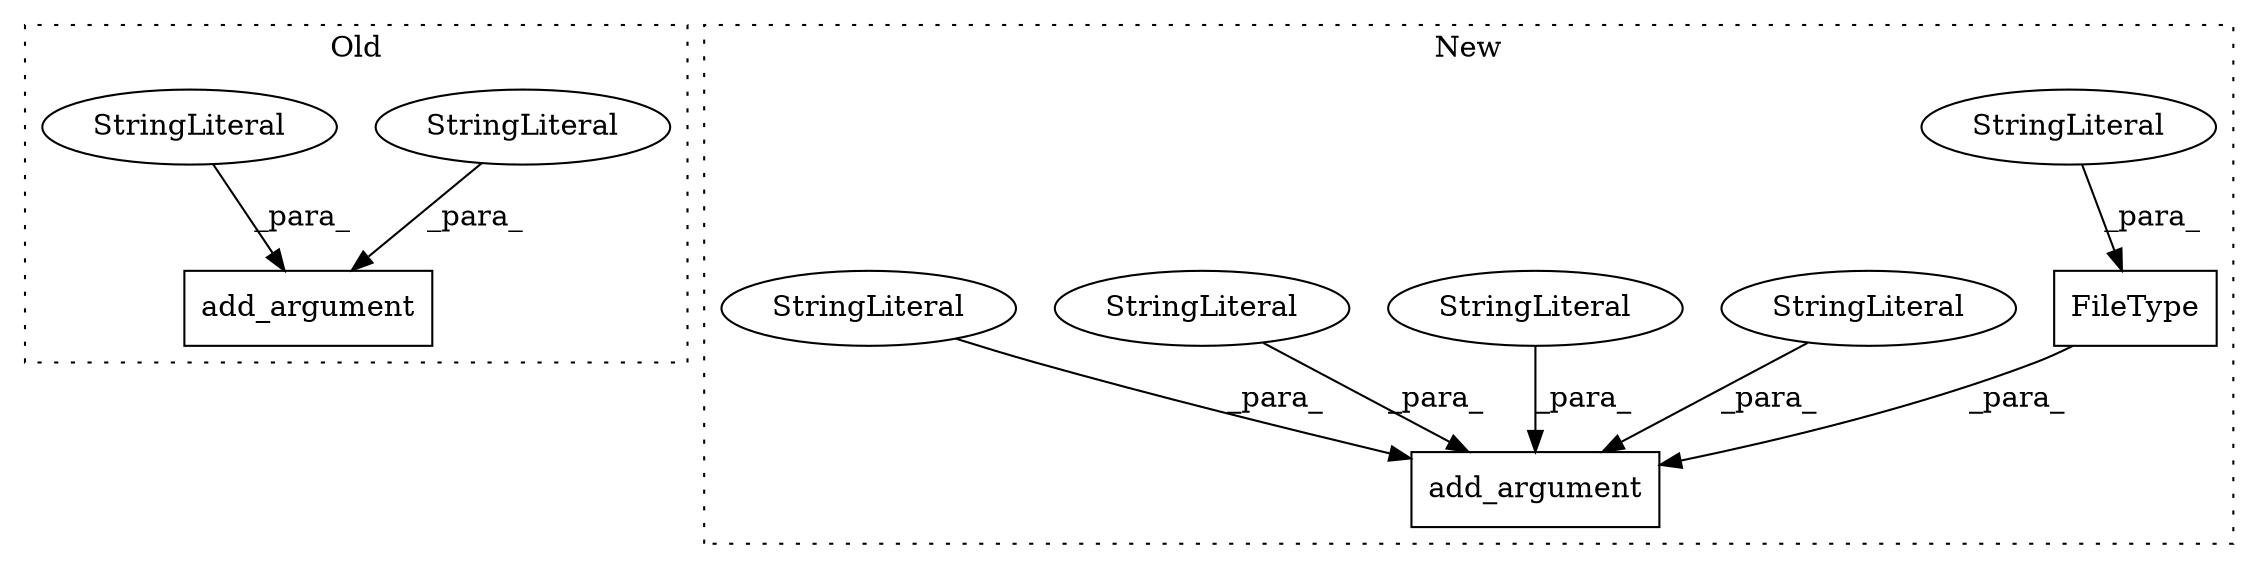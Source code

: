 digraph G {
subgraph cluster0 {
1 [label="add_argument" a="32" s="1623,2431" l="13,1" shape="box"];
6 [label="StringLiteral" a="45" s="1657" l="774" shape="ellipse"];
10 [label="StringLiteral" a="45" s="1636" l="20" shape="ellipse"];
label = "Old";
style="dotted";
}
subgraph cluster1 {
2 [label="FileType" a="32" s="1932,1944" l="9,1" shape="box"];
3 [label="add_argument" a="32" s="1392,1965" l="13,1" shape="box"];
4 [label="StringLiteral" a="45" s="1941" l="3" shape="ellipse"];
5 [label="StringLiteral" a="45" s="1405" l="22" shape="ellipse"];
7 [label="StringLiteral" a="45" s="1946" l="10" shape="ellipse"];
8 [label="StringLiteral" a="45" s="1428" l="5" shape="ellipse"];
9 [label="StringLiteral" a="45" s="1957" l="3" shape="ellipse"];
label = "New";
style="dotted";
}
2 -> 3 [label="_para_"];
4 -> 2 [label="_para_"];
5 -> 3 [label="_para_"];
6 -> 1 [label="_para_"];
7 -> 3 [label="_para_"];
8 -> 3 [label="_para_"];
9 -> 3 [label="_para_"];
10 -> 1 [label="_para_"];
}